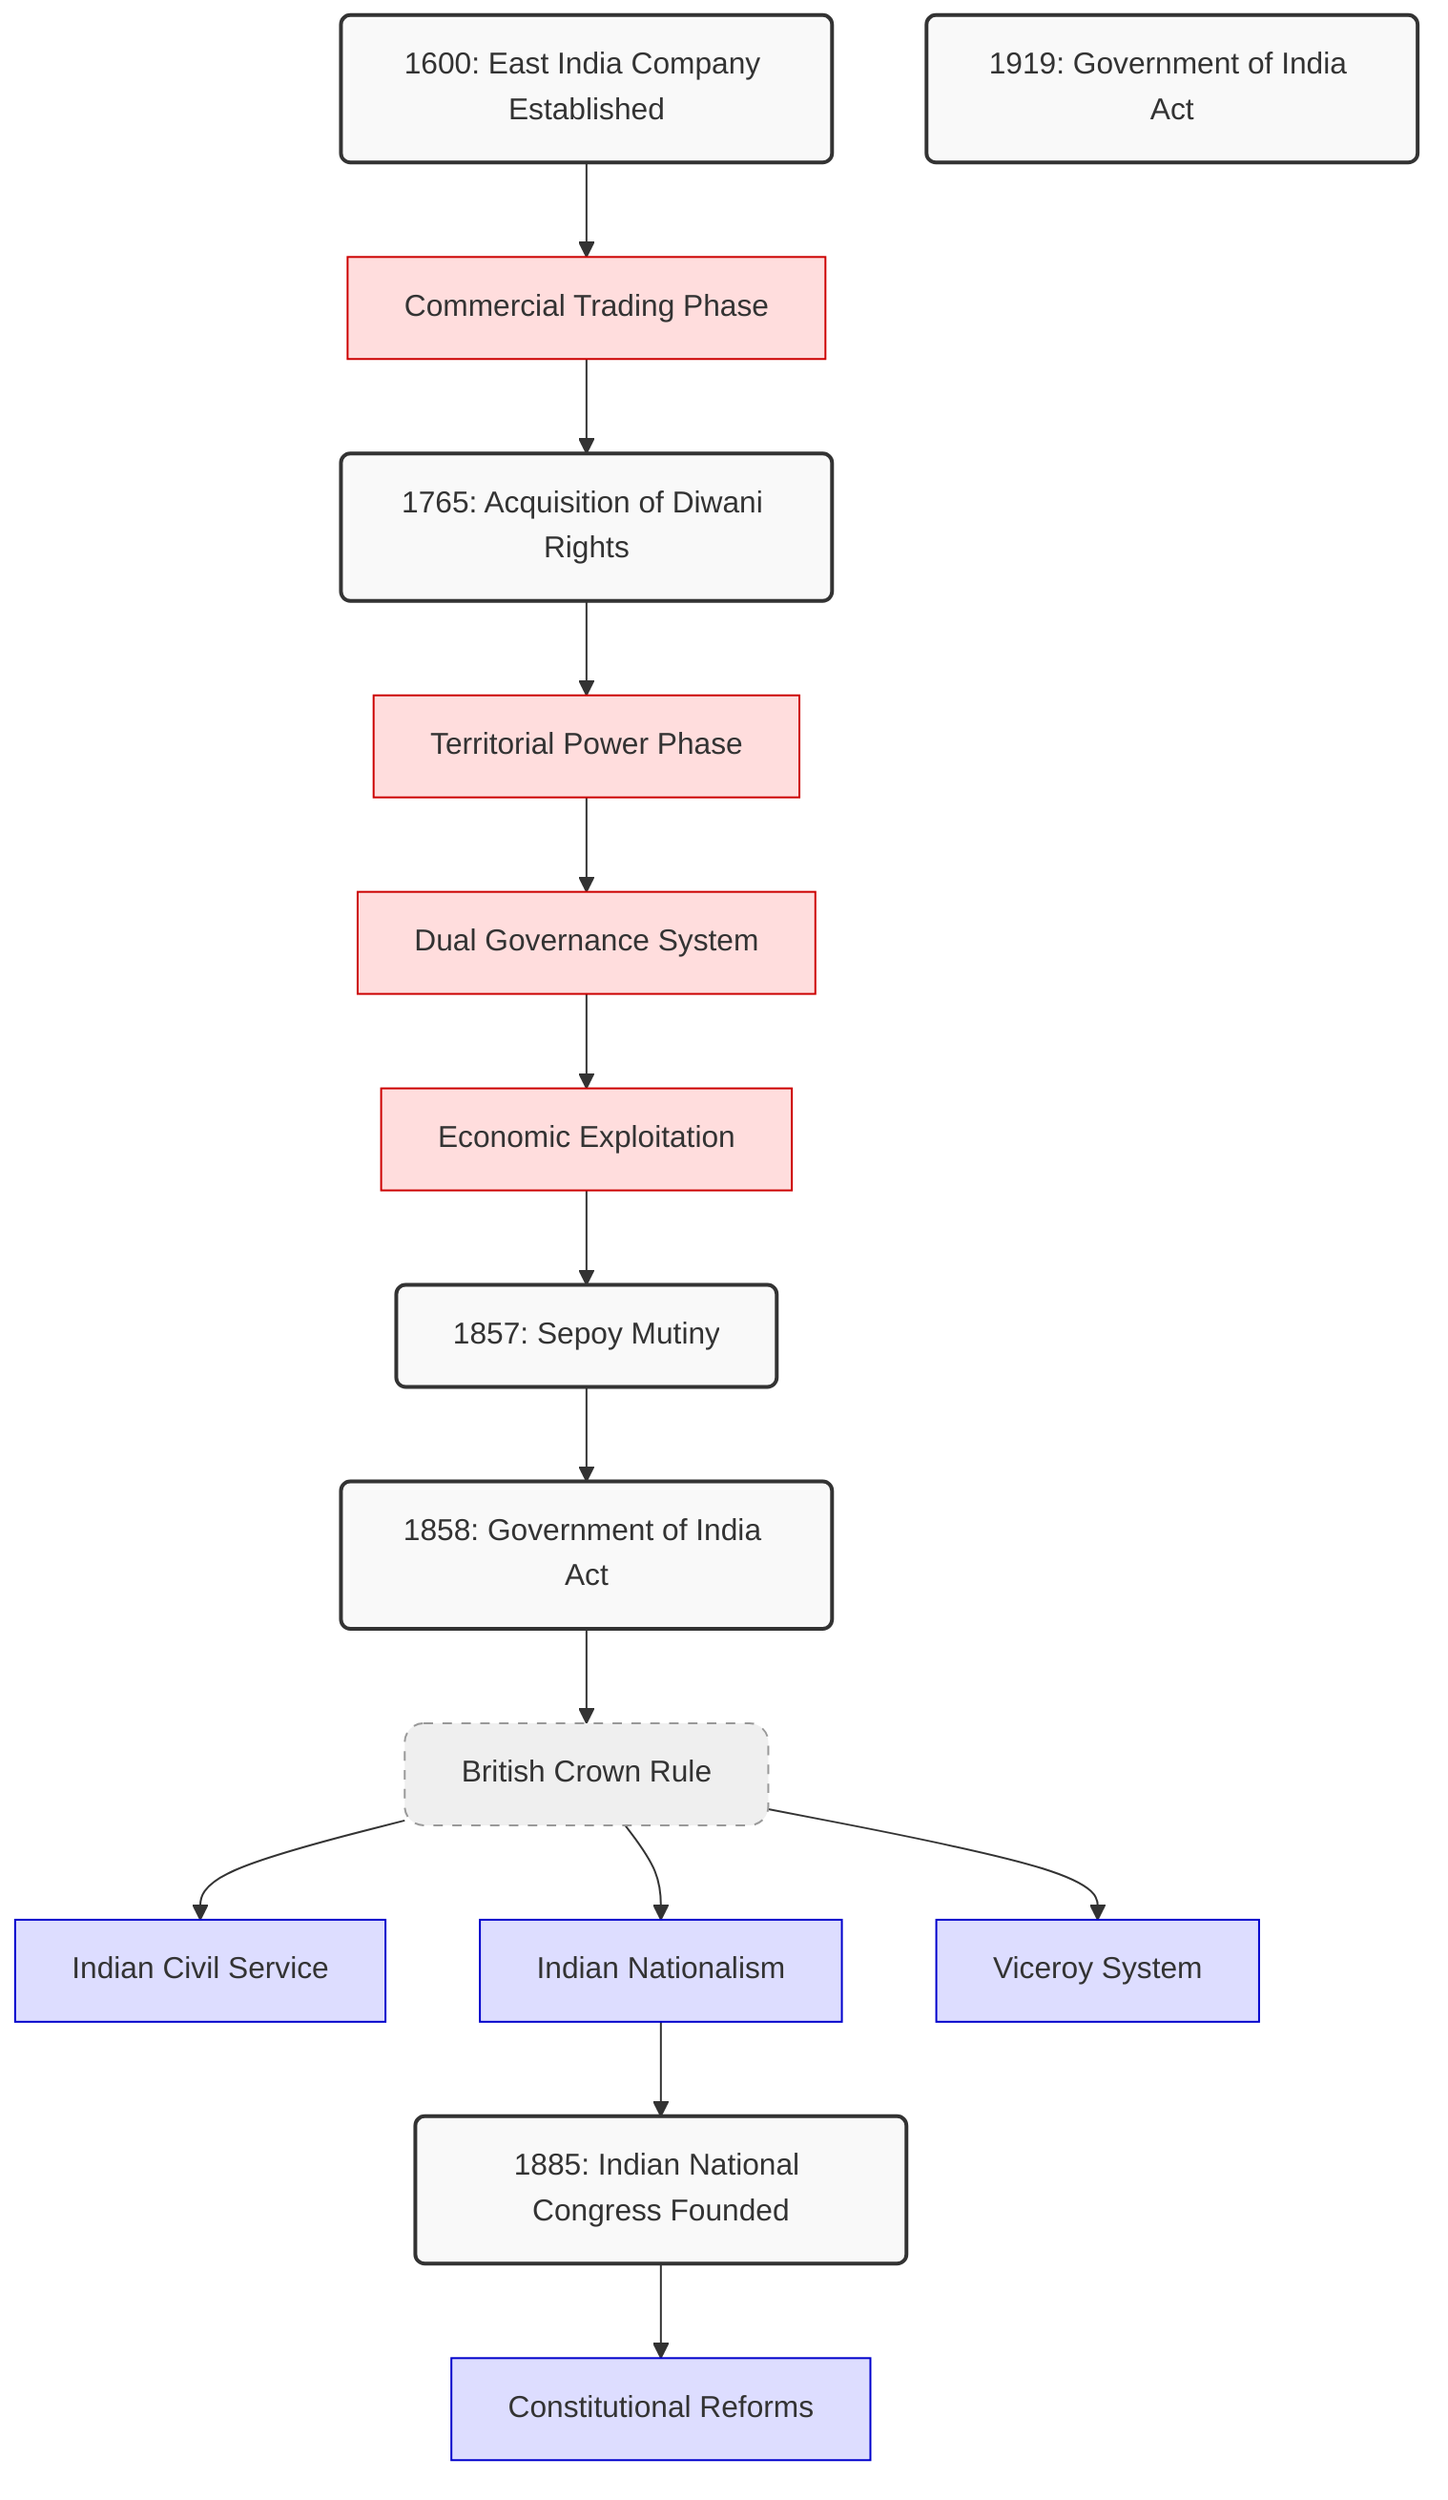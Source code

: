 graph TD

    %% Class Definitions
    classDef timeNode fill:#f9f9f9,stroke:#333,stroke-width:2px,rx:5px,ry:5px
    classDef eicNode fill:#ffdddd,stroke:#cc0000
    classDef crownNode fill:#ddddff,stroke:#0000cc
    classDef indiaNode fill:#ddffdd,stroke:#00cc00
    classDef phaseNode fill:#efefef,stroke:#999999,stroke-width:1px,stroke-dasharray:5 5,rx:10px,ry:10px

    %% Node Definitions
    commercial[Commercial Trading Phase]:::eicNode
    crown[British Crown Rule]:::phaseNode
    dual[Dual Governance System]:::eicNode
    exploitation[Economic Exploitation]:::eicNode
    ics[Indian Civil Service]:::crownNode
    n1600[1600: East India Company Established]:::timeNode
    n1765[1765: Acquisition of Diwani Rights]:::timeNode
    n1857[1857: Sepoy Mutiny]:::timeNode
    n1858[1858: Government of India Act]:::timeNode
    n1885[1885: Indian National Congress Founded]:::timeNode
    n1919[1919: Government of India Act]:::timeNode
    nationalism[Indian Nationalism]:::crownNode
    reforms[Constitutional Reforms]:::crownNode
    territorial[Territorial Power Phase]:::eicNode
    viceroy[Viceroy System]:::crownNode

    %% Connections
    commercial --> n1765
    crown --> ics
    crown --> nationalism
    crown --> viceroy
    dual --> exploitation
    exploitation --> n1857
    n1600 --> commercial
    n1765 --> territorial
    n1857 --> n1858
    n1858 --> crown
    n1885 --> reforms
    nationalism --> n1885
    territorial --> dual